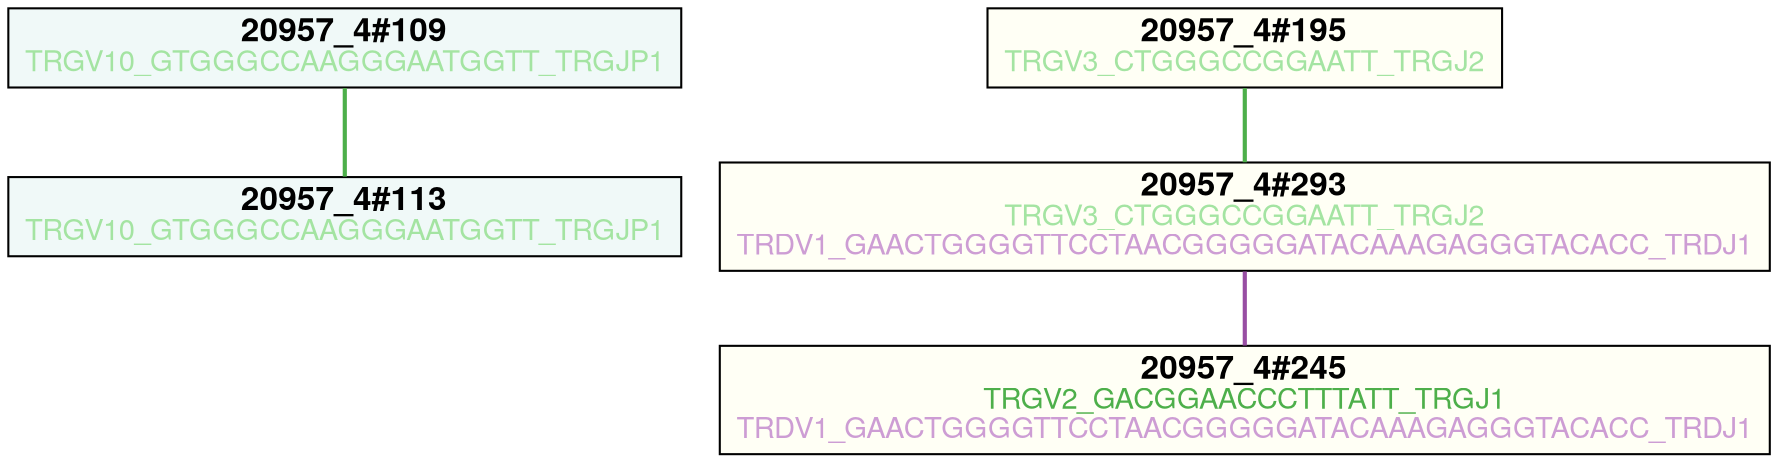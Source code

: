 graph "" {
"20957_4#109" [fillcolor="#8dd3c720", fontname="helvetica neue", label=<<FONT POINT-SIZE="16"><B>20957_4#109</B></FONT><BR/><FONT COLOR = "#a4e4a2">TRGV10_GTGGGCCAAGGGAATGGTT_TRGJP1</FONT>>, shape=box, style=filled];
"20957_4#195" [fillcolor="#ffffb320", fontname="helvetica neue", label=<<FONT POINT-SIZE="16"><B>20957_4#195</B></FONT><BR/><FONT COLOR = "#a4e4a2">TRGV3_CTGGGCCGGAATT_TRGJ2</FONT>>, shape=box, style=filled];
"20957_4#113" [fillcolor="#8dd3c720", fontname="helvetica neue", label=<<FONT POINT-SIZE="16"><B>20957_4#113</B></FONT><BR/><FONT COLOR = "#a4e4a2">TRGV10_GTGGGCCAAGGGAATGGTT_TRGJP1</FONT>>, shape=box, style=filled];
"20957_4#293" [fillcolor="#ffffb320", fontname="helvetica neue", label=<<FONT POINT-SIZE="16"><B>20957_4#293</B></FONT><BR/><FONT COLOR = "#a4e4a2">TRGV3_CTGGGCCGGAATT_TRGJ2</FONT><BR/><FONT COLOR = "#cd9dd4">TRDV1_GAACTGGGGTTCCTAACGGGGGATACAAAGAGGGTACACC_TRDJ1</FONT>>, shape=box, style=filled];
"20957_4#245" [fillcolor="#ffffb320", fontname="helvetica neue", label=<<FONT POINT-SIZE="16"><B>20957_4#245</B></FONT><BR/><FONT COLOR = "#4daf4a">TRGV2_GACGGAACCCTTTATT_TRGJ1</FONT><BR/><FONT COLOR = "#cd9dd4">TRDV1_GAACTGGGGTTCCTAACGGGGGATACAAAGAGGGTACACC_TRDJ1</FONT>>, shape=box, style=filled];
"20957_4#109" -- "20957_4#113"  [color="#4daf4a", key=G, penwidth=2, weight=1];
"20957_4#195" -- "20957_4#293"  [color="#4daf4a", key=G, penwidth=2, weight=1];
"20957_4#293" -- "20957_4#245"  [color="#984ea3", key=D, penwidth=2, weight=1];
}
